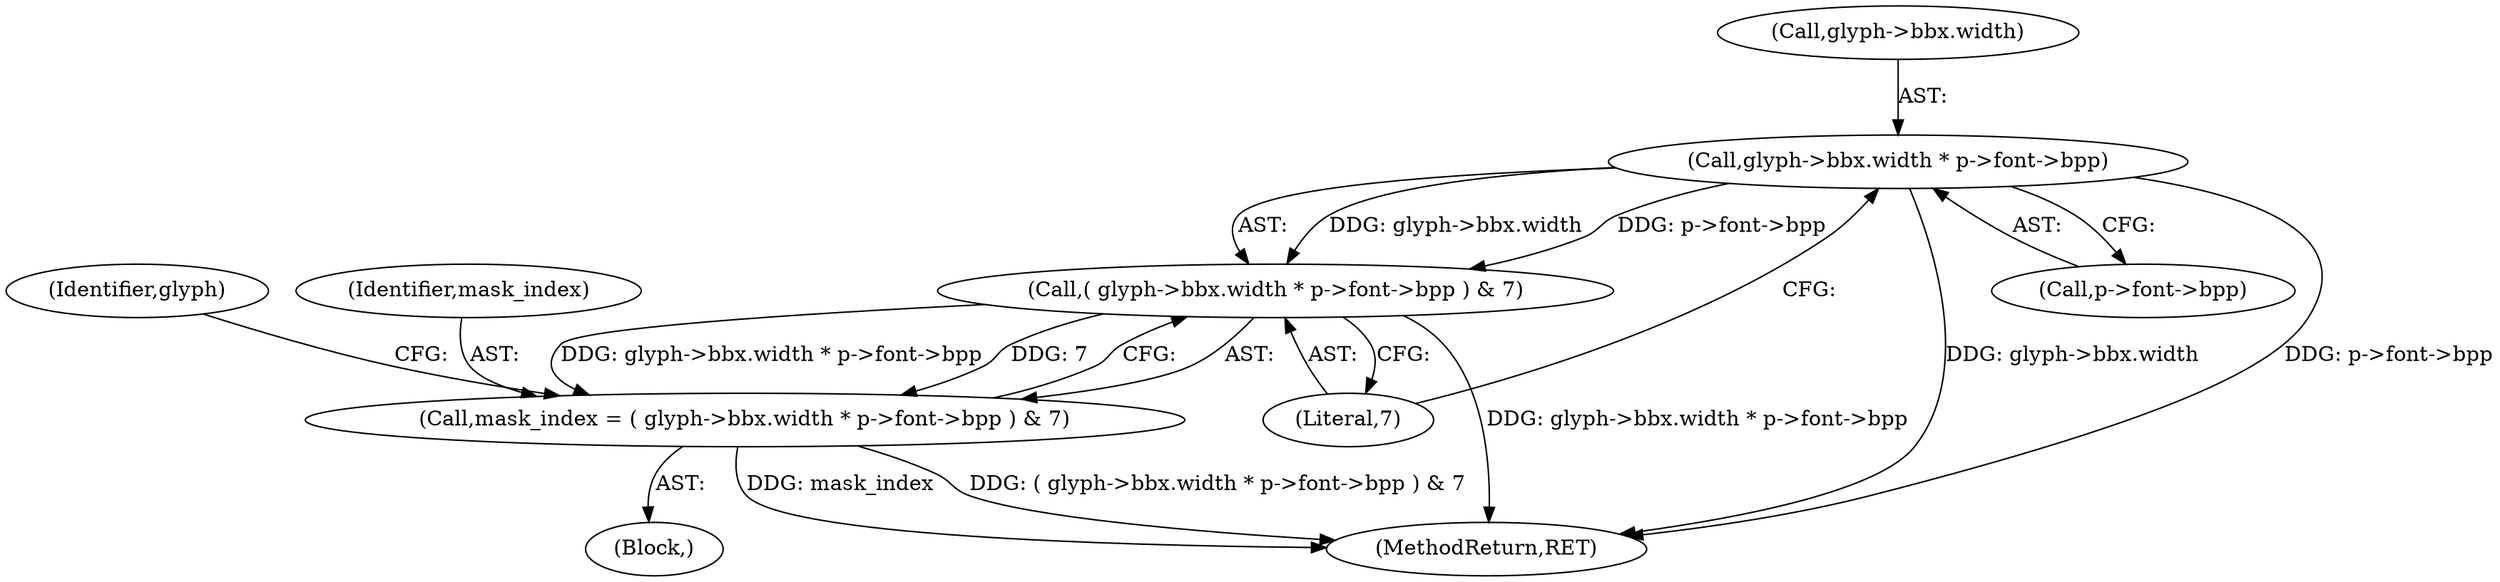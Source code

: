 digraph "0_savannah_7f2e4f4f553f6836be7683f66226afac3fa979b8@pointer" {
"1000939" [label="(Call,glyph->bbx.width * p->font->bpp)"];
"1000938" [label="(Call,( glyph->bbx.width * p->font->bpp ) & 7)"];
"1000936" [label="(Call,mask_index = ( glyph->bbx.width * p->font->bpp ) & 7)"];
"1000950" [label="(Literal,7)"];
"1001562" [label="(MethodReturn,RET)"];
"1000936" [label="(Call,mask_index = ( glyph->bbx.width * p->font->bpp ) & 7)"];
"1000812" [label="(Block,)"];
"1000937" [label="(Identifier,mask_index)"];
"1000939" [label="(Call,glyph->bbx.width * p->font->bpp)"];
"1000938" [label="(Call,( glyph->bbx.width * p->font->bpp ) & 7)"];
"1000954" [label="(Identifier,glyph)"];
"1000940" [label="(Call,glyph->bbx.width)"];
"1000945" [label="(Call,p->font->bpp)"];
"1000939" -> "1000938"  [label="AST: "];
"1000939" -> "1000945"  [label="CFG: "];
"1000940" -> "1000939"  [label="AST: "];
"1000945" -> "1000939"  [label="AST: "];
"1000950" -> "1000939"  [label="CFG: "];
"1000939" -> "1001562"  [label="DDG: glyph->bbx.width"];
"1000939" -> "1001562"  [label="DDG: p->font->bpp"];
"1000939" -> "1000938"  [label="DDG: glyph->bbx.width"];
"1000939" -> "1000938"  [label="DDG: p->font->bpp"];
"1000938" -> "1000936"  [label="AST: "];
"1000938" -> "1000950"  [label="CFG: "];
"1000950" -> "1000938"  [label="AST: "];
"1000936" -> "1000938"  [label="CFG: "];
"1000938" -> "1001562"  [label="DDG: glyph->bbx.width * p->font->bpp"];
"1000938" -> "1000936"  [label="DDG: glyph->bbx.width * p->font->bpp"];
"1000938" -> "1000936"  [label="DDG: 7"];
"1000936" -> "1000812"  [label="AST: "];
"1000937" -> "1000936"  [label="AST: "];
"1000954" -> "1000936"  [label="CFG: "];
"1000936" -> "1001562"  [label="DDG: mask_index"];
"1000936" -> "1001562"  [label="DDG: ( glyph->bbx.width * p->font->bpp ) & 7"];
}
